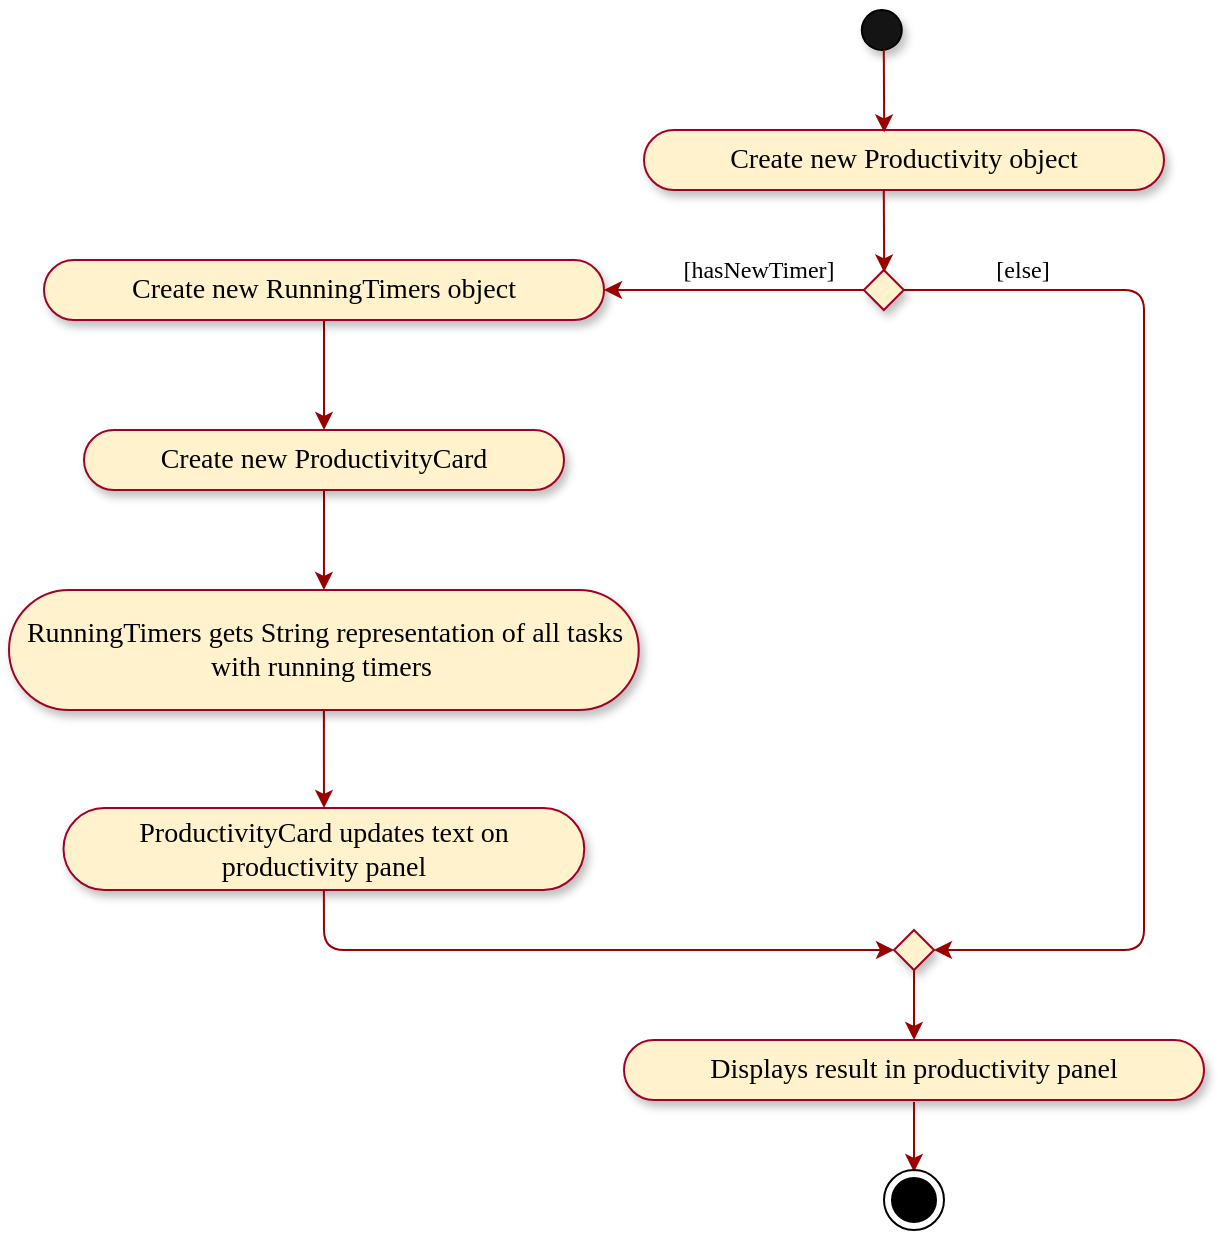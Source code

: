 <?xml version="1.0" encoding="UTF-8"?>
<mxfile version="12.9.11" type="google"><diagram id="H0szr-YYsvMoYDqsZBnE" name="Page-1"><mxGraphModel dx="1752" dy="457" grid="1" gridSize="10" guides="1" tooltips="1" connect="1" arrows="1" fold="1" page="1" pageScale="1" pageWidth="827" pageHeight="1169" math="0" shadow="0"><root><mxCell id="0"/><mxCell id="1" parent="0"/><mxCell id="-caYyiV9qxKmaVOHcfmB-2" value="" style="ellipse;whiteSpace=wrap;html=1;aspect=fixed;fillColor=#141414;shadow=1;" vertex="1" parent="1"><mxGeometry x="278.9" y="320" width="20" height="20" as="geometry"/></mxCell><mxCell id="-caYyiV9qxKmaVOHcfmB-12" value="Displays result in productivity panel" style="whiteSpace=wrap;html=1;rounded=1;arcSize=50;align=center;verticalAlign=middle;strokeWidth=1;autosize=1;spacing=4;treeFolding=1;treeMoving=1;newEdgeStyle={&quot;edgeStyle&quot;:&quot;entityRelationEdgeStyle&quot;,&quot;startArrow&quot;:&quot;none&quot;,&quot;endArrow&quot;:&quot;none&quot;,&quot;segment&quot;:10,&quot;curved&quot;:1};shadow=1;fillColor=#fff2cc;strokeColor=#A20025;fontSize=14;fontFamily=Verdana;" vertex="1" parent="1"><mxGeometry x="160" y="835" width="290" height="30" as="geometry"/></mxCell><mxCell id="-caYyiV9qxKmaVOHcfmB-15" value="" style="rhombus;whiteSpace=wrap;html=1;shadow=1;strokeColor=#A20025;fillColor=#fff2cc;" vertex="1" parent="1"><mxGeometry x="295" y="780" width="20" height="20" as="geometry"/></mxCell><mxCell id="-caYyiV9qxKmaVOHcfmB-16" value="" style="endArrow=classic;html=1;strokeColor=#990000;entryX=0.5;entryY=0;entryDx=0;entryDy=0;exitX=0.5;exitY=1;exitDx=0;exitDy=0;" edge="1" parent="1" source="-caYyiV9qxKmaVOHcfmB-15" target="-caYyiV9qxKmaVOHcfmB-12"><mxGeometry width="50" height="50" relative="1" as="geometry"><mxPoint x="181" y="840" as="sourcePoint"/><mxPoint x="231" y="790" as="targetPoint"/></mxGeometry></mxCell><mxCell id="-caYyiV9qxKmaVOHcfmB-17" value="" style="endArrow=classic;html=1;strokeColor=#990000;entryX=0.5;entryY=0;entryDx=0;entryDy=0;exitX=0.5;exitY=1;exitDx=0;exitDy=0;" edge="1" parent="1"><mxGeometry width="50" height="50" relative="1" as="geometry"><mxPoint x="305" y="866" as="sourcePoint"/><mxPoint x="305" y="901" as="targetPoint"/></mxGeometry></mxCell><mxCell id="-caYyiV9qxKmaVOHcfmB-18" value="Create new Productivity object" style="whiteSpace=wrap;html=1;rounded=1;arcSize=50;align=center;verticalAlign=middle;strokeWidth=1;autosize=1;spacing=4;treeFolding=1;treeMoving=1;newEdgeStyle={&quot;edgeStyle&quot;:&quot;entityRelationEdgeStyle&quot;,&quot;startArrow&quot;:&quot;none&quot;,&quot;endArrow&quot;:&quot;none&quot;,&quot;segment&quot;:10,&quot;curved&quot;:1};shadow=1;fillColor=#fff2cc;strokeColor=#A20025;fontFamily=Verdana;fontSize=14;" vertex="1" parent="1"><mxGeometry x="170" y="380" width="260" height="30" as="geometry"/></mxCell><mxCell id="-caYyiV9qxKmaVOHcfmB-20" value="" style="ellipse;html=1;shape=endState;fillColor=#000000;strokeColor=#000000;" vertex="1" parent="1"><mxGeometry x="290" y="900" width="30" height="30" as="geometry"/></mxCell><mxCell id="-caYyiV9qxKmaVOHcfmB-21" value="" style="edgeStyle=orthogonalEdgeStyle;rounded=0;orthogonalLoop=1;jettySize=auto;html=1;strokeColor=#990000;" edge="1" parent="1" source="-caYyiV9qxKmaVOHcfmB-22" target="-caYyiV9qxKmaVOHcfmB-24"><mxGeometry relative="1" as="geometry"/></mxCell><mxCell id="-caYyiV9qxKmaVOHcfmB-22" value="Create new ProductivityCard" style="whiteSpace=wrap;html=1;rounded=1;arcSize=50;align=center;verticalAlign=middle;strokeWidth=1;autosize=1;spacing=4;treeFolding=1;treeMoving=1;newEdgeStyle={&quot;edgeStyle&quot;:&quot;entityRelationEdgeStyle&quot;,&quot;startArrow&quot;:&quot;none&quot;,&quot;endArrow&quot;:&quot;none&quot;,&quot;segment&quot;:10,&quot;curved&quot;:1};shadow=1;fillColor=#fff2cc;strokeColor=#A20025;fontFamily=Verdana;fontSize=14;" vertex="1" parent="1"><mxGeometry x="-110" y="530" width="240" height="30" as="geometry"/></mxCell><mxCell id="-caYyiV9qxKmaVOHcfmB-23" value="" style="edgeStyle=orthogonalEdgeStyle;rounded=0;orthogonalLoop=1;jettySize=auto;html=1;strokeColor=#990000;" edge="1" parent="1" source="-caYyiV9qxKmaVOHcfmB-24" target="-caYyiV9qxKmaVOHcfmB-25"><mxGeometry relative="1" as="geometry"/></mxCell><mxCell id="-caYyiV9qxKmaVOHcfmB-24" value="RunningTimers gets String representation of all tasks with running timers&amp;nbsp;" style="whiteSpace=wrap;html=1;rounded=1;arcSize=50;align=center;verticalAlign=middle;strokeWidth=1;autosize=1;spacing=4;treeFolding=1;treeMoving=1;newEdgeStyle={&quot;edgeStyle&quot;:&quot;entityRelationEdgeStyle&quot;,&quot;startArrow&quot;:&quot;none&quot;,&quot;endArrow&quot;:&quot;none&quot;,&quot;segment&quot;:10,&quot;curved&quot;:1};shadow=1;fillColor=#fff2cc;strokeColor=#A20025;fontFamily=Verdana;fontSize=14;" vertex="1" parent="1"><mxGeometry x="-147.5" y="610" width="314.87" height="60" as="geometry"/></mxCell><mxCell id="-caYyiV9qxKmaVOHcfmB-25" value="ProductivityCard updates text on productivity panel" style="whiteSpace=wrap;html=1;rounded=1;arcSize=50;align=center;verticalAlign=middle;strokeWidth=1;autosize=1;spacing=4;treeFolding=1;treeMoving=1;newEdgeStyle={&quot;edgeStyle&quot;:&quot;entityRelationEdgeStyle&quot;,&quot;startArrow&quot;:&quot;none&quot;,&quot;endArrow&quot;:&quot;none&quot;,&quot;segment&quot;:10,&quot;curved&quot;:1};shadow=1;fillColor=#fff2cc;strokeColor=#A20025;fontFamily=Verdana;fontSize=14;" vertex="1" parent="1"><mxGeometry x="-120.25" y="719" width="260.38" height="41" as="geometry"/></mxCell><mxCell id="-caYyiV9qxKmaVOHcfmB-26" value="" style="edgeStyle=orthogonalEdgeStyle;rounded=0;orthogonalLoop=1;jettySize=auto;html=1;strokeColor=#990000;" edge="1" parent="1" source="-caYyiV9qxKmaVOHcfmB-27" target="-caYyiV9qxKmaVOHcfmB-22"><mxGeometry relative="1" as="geometry"/></mxCell><mxCell id="-caYyiV9qxKmaVOHcfmB-27" value="Create new RunningTimers object" style="whiteSpace=wrap;html=1;rounded=1;arcSize=50;align=center;verticalAlign=middle;strokeWidth=1;autosize=1;spacing=4;treeFolding=1;treeMoving=1;newEdgeStyle={&quot;edgeStyle&quot;:&quot;entityRelationEdgeStyle&quot;,&quot;startArrow&quot;:&quot;none&quot;,&quot;endArrow&quot;:&quot;none&quot;,&quot;segment&quot;:10,&quot;curved&quot;:1};shadow=1;fillColor=#fff2cc;strokeColor=#A20025;fontFamily=Verdana;fontSize=14;" vertex="1" parent="1"><mxGeometry x="-130" y="445" width="280" height="30" as="geometry"/></mxCell><mxCell id="-caYyiV9qxKmaVOHcfmB-28" value="" style="rhombus;whiteSpace=wrap;html=1;shadow=1;strokeColor=#A20025;fillColor=#fff2cc;" vertex="1" parent="1"><mxGeometry x="279.9" y="450" width="20" height="20" as="geometry"/></mxCell><mxCell id="-caYyiV9qxKmaVOHcfmB-29" value="" style="endArrow=classic;html=1;exitX=0.5;exitY=1;exitDx=0;exitDy=0;entryX=0.455;entryY=0.041;entryDx=0;entryDy=0;entryPerimeter=0;strokeColor=#990000;" edge="1" parent="1"><mxGeometry width="50" height="50" relative="1" as="geometry"><mxPoint x="289.9" y="410" as="sourcePoint"/><mxPoint x="290.1" y="451.23" as="targetPoint"/></mxGeometry></mxCell><mxCell id="-caYyiV9qxKmaVOHcfmB-30" value="&lt;span style=&quot;font-size: 12px;&quot;&gt;[hasNewTimer]&lt;/span&gt;" style="text;html=1;align=center;verticalAlign=middle;resizable=0;points=[];autosize=1;fontFamily=Verdana;fontSize=12;" vertex="1" parent="1"><mxGeometry x="172.37" y="440" width="110" height="20" as="geometry"/></mxCell><mxCell id="-caYyiV9qxKmaVOHcfmB-31" value="" style="endArrow=classic;html=1;entryX=1;entryY=0.5;entryDx=0;entryDy=0;exitX=0;exitY=0.5;exitDx=0;exitDy=0;strokeColor=#990000;" edge="1" parent="1" source="-caYyiV9qxKmaVOHcfmB-28" target="-caYyiV9qxKmaVOHcfmB-27"><mxGeometry width="50" height="50" relative="1" as="geometry"><mxPoint x="390" y="400" as="sourcePoint"/><mxPoint x="440" y="350" as="targetPoint"/></mxGeometry></mxCell><mxCell id="-caYyiV9qxKmaVOHcfmB-32" value="" style="endArrow=classic;html=1;strokeColor=#990000;entryX=1;entryY=0.5;entryDx=0;entryDy=0;" edge="1" parent="1" target="-caYyiV9qxKmaVOHcfmB-15"><mxGeometry width="50" height="50" relative="1" as="geometry"><mxPoint x="300" y="460" as="sourcePoint"/><mxPoint x="476" y="460" as="targetPoint"/><Array as="points"><mxPoint x="420" y="460"/><mxPoint x="420" y="790"/></Array></mxGeometry></mxCell><mxCell id="-caYyiV9qxKmaVOHcfmB-33" value="&lt;span style=&quot;font-size: 12px;&quot;&gt;[else]&lt;/span&gt;" style="text;html=1;align=center;verticalAlign=middle;resizable=0;points=[];autosize=1;fontFamily=Verdana;fontSize=12;" vertex="1" parent="1"><mxGeometry x="334" y="440" width="50" height="20" as="geometry"/></mxCell><mxCell id="-caYyiV9qxKmaVOHcfmB-35" value="" style="endArrow=classic;html=1;strokeColor=#990000;exitX=0.5;exitY=1;exitDx=0;exitDy=0;entryX=0;entryY=0.5;entryDx=0;entryDy=0;" edge="1" parent="1" source="-caYyiV9qxKmaVOHcfmB-25" target="-caYyiV9qxKmaVOHcfmB-15"><mxGeometry width="50" height="50" relative="1" as="geometry"><mxPoint x="390" y="770" as="sourcePoint"/><mxPoint x="440" y="720" as="targetPoint"/><Array as="points"><mxPoint x="10" y="790"/></Array></mxGeometry></mxCell><mxCell id="-caYyiV9qxKmaVOHcfmB-36" value="" style="endArrow=classic;html=1;exitX=0.5;exitY=1;exitDx=0;exitDy=0;entryX=0.455;entryY=0.041;entryDx=0;entryDy=0;entryPerimeter=0;strokeColor=#990000;" edge="1" parent="1"><mxGeometry width="50" height="50" relative="1" as="geometry"><mxPoint x="289.9" y="340" as="sourcePoint"/><mxPoint x="290.1" y="381.23" as="targetPoint"/></mxGeometry></mxCell></root></mxGraphModel></diagram></mxfile>